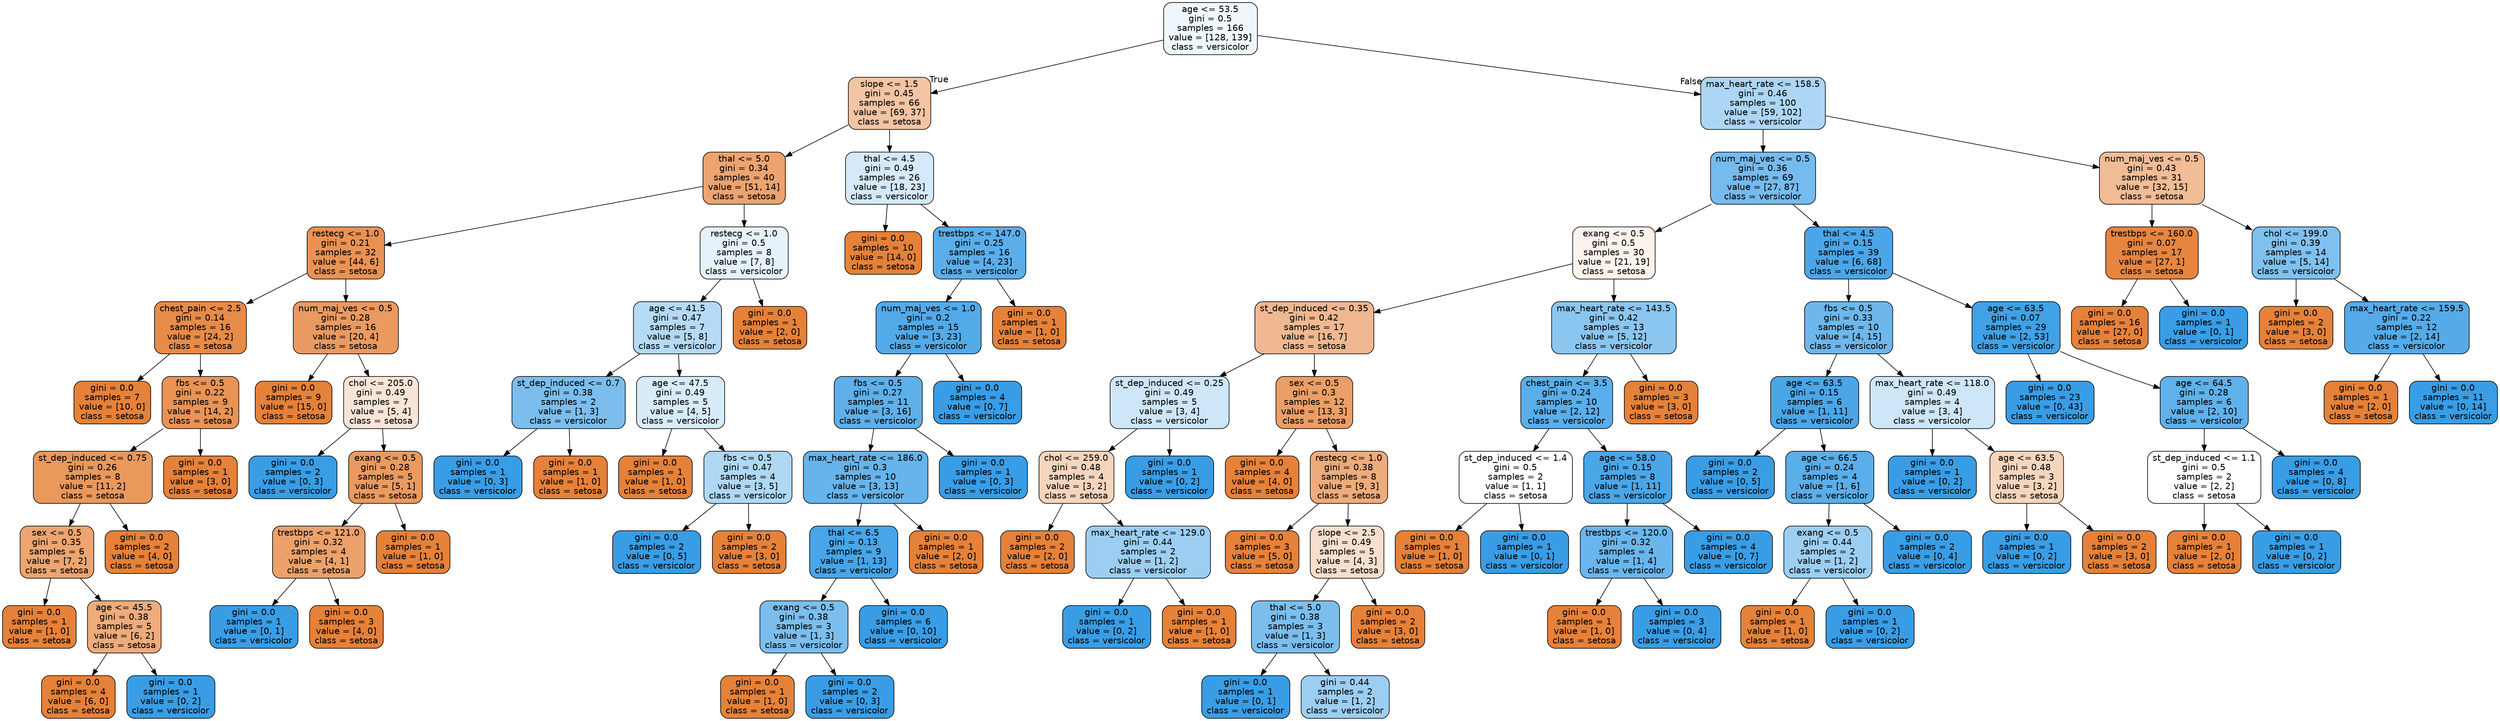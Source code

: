digraph Tree {
node [shape=box, style="filled, rounded", color="black", fontname=helvetica] ;
edge [fontname=helvetica] ;
0 [label="age <= 53.5\ngini = 0.5\nsamples = 166\nvalue = [128, 139]\nclass = versicolor", fillcolor="#399de514"] ;
1 [label="slope <= 1.5\ngini = 0.45\nsamples = 66\nvalue = [69, 37]\nclass = setosa", fillcolor="#e5813976"] ;
0 -> 1 [labeldistance=2.5, labelangle=45, headlabel="True"] ;
2 [label="thal <= 5.0\ngini = 0.34\nsamples = 40\nvalue = [51, 14]\nclass = setosa", fillcolor="#e58139b9"] ;
1 -> 2 ;
3 [label="restecg <= 1.0\ngini = 0.21\nsamples = 32\nvalue = [44, 6]\nclass = setosa", fillcolor="#e58139dc"] ;
2 -> 3 ;
4 [label="chest_pain <= 2.5\ngini = 0.14\nsamples = 16\nvalue = [24, 2]\nclass = setosa", fillcolor="#e58139ea"] ;
3 -> 4 ;
5 [label="gini = 0.0\nsamples = 7\nvalue = [10, 0]\nclass = setosa", fillcolor="#e58139ff"] ;
4 -> 5 ;
6 [label="fbs <= 0.5\ngini = 0.22\nsamples = 9\nvalue = [14, 2]\nclass = setosa", fillcolor="#e58139db"] ;
4 -> 6 ;
7 [label="st_dep_induced <= 0.75\ngini = 0.26\nsamples = 8\nvalue = [11, 2]\nclass = setosa", fillcolor="#e58139d1"] ;
6 -> 7 ;
8 [label="sex <= 0.5\ngini = 0.35\nsamples = 6\nvalue = [7, 2]\nclass = setosa", fillcolor="#e58139b6"] ;
7 -> 8 ;
9 [label="gini = 0.0\nsamples = 1\nvalue = [1, 0]\nclass = setosa", fillcolor="#e58139ff"] ;
8 -> 9 ;
10 [label="age <= 45.5\ngini = 0.38\nsamples = 5\nvalue = [6, 2]\nclass = setosa", fillcolor="#e58139aa"] ;
8 -> 10 ;
11 [label="gini = 0.0\nsamples = 4\nvalue = [6, 0]\nclass = setosa", fillcolor="#e58139ff"] ;
10 -> 11 ;
12 [label="gini = 0.0\nsamples = 1\nvalue = [0, 2]\nclass = versicolor", fillcolor="#399de5ff"] ;
10 -> 12 ;
13 [label="gini = 0.0\nsamples = 2\nvalue = [4, 0]\nclass = setosa", fillcolor="#e58139ff"] ;
7 -> 13 ;
14 [label="gini = 0.0\nsamples = 1\nvalue = [3, 0]\nclass = setosa", fillcolor="#e58139ff"] ;
6 -> 14 ;
15 [label="num_maj_ves <= 0.5\ngini = 0.28\nsamples = 16\nvalue = [20, 4]\nclass = setosa", fillcolor="#e58139cc"] ;
3 -> 15 ;
16 [label="gini = 0.0\nsamples = 9\nvalue = [15, 0]\nclass = setosa", fillcolor="#e58139ff"] ;
15 -> 16 ;
17 [label="chol <= 205.0\ngini = 0.49\nsamples = 7\nvalue = [5, 4]\nclass = setosa", fillcolor="#e5813933"] ;
15 -> 17 ;
18 [label="gini = 0.0\nsamples = 2\nvalue = [0, 3]\nclass = versicolor", fillcolor="#399de5ff"] ;
17 -> 18 ;
19 [label="exang <= 0.5\ngini = 0.28\nsamples = 5\nvalue = [5, 1]\nclass = setosa", fillcolor="#e58139cc"] ;
17 -> 19 ;
20 [label="trestbps <= 121.0\ngini = 0.32\nsamples = 4\nvalue = [4, 1]\nclass = setosa", fillcolor="#e58139bf"] ;
19 -> 20 ;
21 [label="gini = 0.0\nsamples = 1\nvalue = [0, 1]\nclass = versicolor", fillcolor="#399de5ff"] ;
20 -> 21 ;
22 [label="gini = 0.0\nsamples = 3\nvalue = [4, 0]\nclass = setosa", fillcolor="#e58139ff"] ;
20 -> 22 ;
23 [label="gini = 0.0\nsamples = 1\nvalue = [1, 0]\nclass = setosa", fillcolor="#e58139ff"] ;
19 -> 23 ;
24 [label="restecg <= 1.0\ngini = 0.5\nsamples = 8\nvalue = [7, 8]\nclass = versicolor", fillcolor="#399de520"] ;
2 -> 24 ;
25 [label="age <= 41.5\ngini = 0.47\nsamples = 7\nvalue = [5, 8]\nclass = versicolor", fillcolor="#399de560"] ;
24 -> 25 ;
26 [label="st_dep_induced <= 0.7\ngini = 0.38\nsamples = 2\nvalue = [1, 3]\nclass = versicolor", fillcolor="#399de5aa"] ;
25 -> 26 ;
27 [label="gini = 0.0\nsamples = 1\nvalue = [0, 3]\nclass = versicolor", fillcolor="#399de5ff"] ;
26 -> 27 ;
28 [label="gini = 0.0\nsamples = 1\nvalue = [1, 0]\nclass = setosa", fillcolor="#e58139ff"] ;
26 -> 28 ;
29 [label="age <= 47.5\ngini = 0.49\nsamples = 5\nvalue = [4, 5]\nclass = versicolor", fillcolor="#399de533"] ;
25 -> 29 ;
30 [label="gini = 0.0\nsamples = 1\nvalue = [1, 0]\nclass = setosa", fillcolor="#e58139ff"] ;
29 -> 30 ;
31 [label="fbs <= 0.5\ngini = 0.47\nsamples = 4\nvalue = [3, 5]\nclass = versicolor", fillcolor="#399de566"] ;
29 -> 31 ;
32 [label="gini = 0.0\nsamples = 2\nvalue = [0, 5]\nclass = versicolor", fillcolor="#399de5ff"] ;
31 -> 32 ;
33 [label="gini = 0.0\nsamples = 2\nvalue = [3, 0]\nclass = setosa", fillcolor="#e58139ff"] ;
31 -> 33 ;
34 [label="gini = 0.0\nsamples = 1\nvalue = [2, 0]\nclass = setosa", fillcolor="#e58139ff"] ;
24 -> 34 ;
35 [label="thal <= 4.5\ngini = 0.49\nsamples = 26\nvalue = [18, 23]\nclass = versicolor", fillcolor="#399de537"] ;
1 -> 35 ;
36 [label="gini = 0.0\nsamples = 10\nvalue = [14, 0]\nclass = setosa", fillcolor="#e58139ff"] ;
35 -> 36 ;
37 [label="trestbps <= 147.0\ngini = 0.25\nsamples = 16\nvalue = [4, 23]\nclass = versicolor", fillcolor="#399de5d3"] ;
35 -> 37 ;
38 [label="num_maj_ves <= 1.0\ngini = 0.2\nsamples = 15\nvalue = [3, 23]\nclass = versicolor", fillcolor="#399de5de"] ;
37 -> 38 ;
39 [label="fbs <= 0.5\ngini = 0.27\nsamples = 11\nvalue = [3, 16]\nclass = versicolor", fillcolor="#399de5cf"] ;
38 -> 39 ;
40 [label="max_heart_rate <= 186.0\ngini = 0.3\nsamples = 10\nvalue = [3, 13]\nclass = versicolor", fillcolor="#399de5c4"] ;
39 -> 40 ;
41 [label="thal <= 6.5\ngini = 0.13\nsamples = 9\nvalue = [1, 13]\nclass = versicolor", fillcolor="#399de5eb"] ;
40 -> 41 ;
42 [label="exang <= 0.5\ngini = 0.38\nsamples = 3\nvalue = [1, 3]\nclass = versicolor", fillcolor="#399de5aa"] ;
41 -> 42 ;
43 [label="gini = 0.0\nsamples = 1\nvalue = [1, 0]\nclass = setosa", fillcolor="#e58139ff"] ;
42 -> 43 ;
44 [label="gini = 0.0\nsamples = 2\nvalue = [0, 3]\nclass = versicolor", fillcolor="#399de5ff"] ;
42 -> 44 ;
45 [label="gini = 0.0\nsamples = 6\nvalue = [0, 10]\nclass = versicolor", fillcolor="#399de5ff"] ;
41 -> 45 ;
46 [label="gini = 0.0\nsamples = 1\nvalue = [2, 0]\nclass = setosa", fillcolor="#e58139ff"] ;
40 -> 46 ;
47 [label="gini = 0.0\nsamples = 1\nvalue = [0, 3]\nclass = versicolor", fillcolor="#399de5ff"] ;
39 -> 47 ;
48 [label="gini = 0.0\nsamples = 4\nvalue = [0, 7]\nclass = versicolor", fillcolor="#399de5ff"] ;
38 -> 48 ;
49 [label="gini = 0.0\nsamples = 1\nvalue = [1, 0]\nclass = setosa", fillcolor="#e58139ff"] ;
37 -> 49 ;
50 [label="max_heart_rate <= 158.5\ngini = 0.46\nsamples = 100\nvalue = [59, 102]\nclass = versicolor", fillcolor="#399de56b"] ;
0 -> 50 [labeldistance=2.5, labelangle=-45, headlabel="False"] ;
51 [label="num_maj_ves <= 0.5\ngini = 0.36\nsamples = 69\nvalue = [27, 87]\nclass = versicolor", fillcolor="#399de5b0"] ;
50 -> 51 ;
52 [label="exang <= 0.5\ngini = 0.5\nsamples = 30\nvalue = [21, 19]\nclass = setosa", fillcolor="#e5813918"] ;
51 -> 52 ;
53 [label="st_dep_induced <= 0.35\ngini = 0.42\nsamples = 17\nvalue = [16, 7]\nclass = setosa", fillcolor="#e581398f"] ;
52 -> 53 ;
54 [label="st_dep_induced <= 0.25\ngini = 0.49\nsamples = 5\nvalue = [3, 4]\nclass = versicolor", fillcolor="#399de540"] ;
53 -> 54 ;
55 [label="chol <= 259.0\ngini = 0.48\nsamples = 4\nvalue = [3, 2]\nclass = setosa", fillcolor="#e5813955"] ;
54 -> 55 ;
56 [label="gini = 0.0\nsamples = 2\nvalue = [2, 0]\nclass = setosa", fillcolor="#e58139ff"] ;
55 -> 56 ;
57 [label="max_heart_rate <= 129.0\ngini = 0.44\nsamples = 2\nvalue = [1, 2]\nclass = versicolor", fillcolor="#399de57f"] ;
55 -> 57 ;
58 [label="gini = 0.0\nsamples = 1\nvalue = [0, 2]\nclass = versicolor", fillcolor="#399de5ff"] ;
57 -> 58 ;
59 [label="gini = 0.0\nsamples = 1\nvalue = [1, 0]\nclass = setosa", fillcolor="#e58139ff"] ;
57 -> 59 ;
60 [label="gini = 0.0\nsamples = 1\nvalue = [0, 2]\nclass = versicolor", fillcolor="#399de5ff"] ;
54 -> 60 ;
61 [label="sex <= 0.5\ngini = 0.3\nsamples = 12\nvalue = [13, 3]\nclass = setosa", fillcolor="#e58139c4"] ;
53 -> 61 ;
62 [label="gini = 0.0\nsamples = 4\nvalue = [4, 0]\nclass = setosa", fillcolor="#e58139ff"] ;
61 -> 62 ;
63 [label="restecg <= 1.0\ngini = 0.38\nsamples = 8\nvalue = [9, 3]\nclass = setosa", fillcolor="#e58139aa"] ;
61 -> 63 ;
64 [label="gini = 0.0\nsamples = 3\nvalue = [5, 0]\nclass = setosa", fillcolor="#e58139ff"] ;
63 -> 64 ;
65 [label="slope <= 2.5\ngini = 0.49\nsamples = 5\nvalue = [4, 3]\nclass = setosa", fillcolor="#e5813940"] ;
63 -> 65 ;
66 [label="thal <= 5.0\ngini = 0.38\nsamples = 3\nvalue = [1, 3]\nclass = versicolor", fillcolor="#399de5aa"] ;
65 -> 66 ;
67 [label="gini = 0.0\nsamples = 1\nvalue = [0, 1]\nclass = versicolor", fillcolor="#399de5ff"] ;
66 -> 67 ;
68 [label="gini = 0.44\nsamples = 2\nvalue = [1, 2]\nclass = versicolor", fillcolor="#399de57f"] ;
66 -> 68 ;
69 [label="gini = 0.0\nsamples = 2\nvalue = [3, 0]\nclass = setosa", fillcolor="#e58139ff"] ;
65 -> 69 ;
70 [label="max_heart_rate <= 143.5\ngini = 0.42\nsamples = 13\nvalue = [5, 12]\nclass = versicolor", fillcolor="#399de595"] ;
52 -> 70 ;
71 [label="chest_pain <= 3.5\ngini = 0.24\nsamples = 10\nvalue = [2, 12]\nclass = versicolor", fillcolor="#399de5d4"] ;
70 -> 71 ;
72 [label="st_dep_induced <= 1.4\ngini = 0.5\nsamples = 2\nvalue = [1, 1]\nclass = setosa", fillcolor="#e5813900"] ;
71 -> 72 ;
73 [label="gini = 0.0\nsamples = 1\nvalue = [1, 0]\nclass = setosa", fillcolor="#e58139ff"] ;
72 -> 73 ;
74 [label="gini = 0.0\nsamples = 1\nvalue = [0, 1]\nclass = versicolor", fillcolor="#399de5ff"] ;
72 -> 74 ;
75 [label="age <= 58.0\ngini = 0.15\nsamples = 8\nvalue = [1, 11]\nclass = versicolor", fillcolor="#399de5e8"] ;
71 -> 75 ;
76 [label="trestbps <= 120.0\ngini = 0.32\nsamples = 4\nvalue = [1, 4]\nclass = versicolor", fillcolor="#399de5bf"] ;
75 -> 76 ;
77 [label="gini = 0.0\nsamples = 1\nvalue = [1, 0]\nclass = setosa", fillcolor="#e58139ff"] ;
76 -> 77 ;
78 [label="gini = 0.0\nsamples = 3\nvalue = [0, 4]\nclass = versicolor", fillcolor="#399de5ff"] ;
76 -> 78 ;
79 [label="gini = 0.0\nsamples = 4\nvalue = [0, 7]\nclass = versicolor", fillcolor="#399de5ff"] ;
75 -> 79 ;
80 [label="gini = 0.0\nsamples = 3\nvalue = [3, 0]\nclass = setosa", fillcolor="#e58139ff"] ;
70 -> 80 ;
81 [label="thal <= 4.5\ngini = 0.15\nsamples = 39\nvalue = [6, 68]\nclass = versicolor", fillcolor="#399de5e9"] ;
51 -> 81 ;
82 [label="fbs <= 0.5\ngini = 0.33\nsamples = 10\nvalue = [4, 15]\nclass = versicolor", fillcolor="#399de5bb"] ;
81 -> 82 ;
83 [label="age <= 63.5\ngini = 0.15\nsamples = 6\nvalue = [1, 11]\nclass = versicolor", fillcolor="#399de5e8"] ;
82 -> 83 ;
84 [label="gini = 0.0\nsamples = 2\nvalue = [0, 5]\nclass = versicolor", fillcolor="#399de5ff"] ;
83 -> 84 ;
85 [label="age <= 66.5\ngini = 0.24\nsamples = 4\nvalue = [1, 6]\nclass = versicolor", fillcolor="#399de5d4"] ;
83 -> 85 ;
86 [label="exang <= 0.5\ngini = 0.44\nsamples = 2\nvalue = [1, 2]\nclass = versicolor", fillcolor="#399de57f"] ;
85 -> 86 ;
87 [label="gini = 0.0\nsamples = 1\nvalue = [1, 0]\nclass = setosa", fillcolor="#e58139ff"] ;
86 -> 87 ;
88 [label="gini = 0.0\nsamples = 1\nvalue = [0, 2]\nclass = versicolor", fillcolor="#399de5ff"] ;
86 -> 88 ;
89 [label="gini = 0.0\nsamples = 2\nvalue = [0, 4]\nclass = versicolor", fillcolor="#399de5ff"] ;
85 -> 89 ;
90 [label="max_heart_rate <= 118.0\ngini = 0.49\nsamples = 4\nvalue = [3, 4]\nclass = versicolor", fillcolor="#399de540"] ;
82 -> 90 ;
91 [label="gini = 0.0\nsamples = 1\nvalue = [0, 2]\nclass = versicolor", fillcolor="#399de5ff"] ;
90 -> 91 ;
92 [label="age <= 63.5\ngini = 0.48\nsamples = 3\nvalue = [3, 2]\nclass = setosa", fillcolor="#e5813955"] ;
90 -> 92 ;
93 [label="gini = 0.0\nsamples = 1\nvalue = [0, 2]\nclass = versicolor", fillcolor="#399de5ff"] ;
92 -> 93 ;
94 [label="gini = 0.0\nsamples = 2\nvalue = [3, 0]\nclass = setosa", fillcolor="#e58139ff"] ;
92 -> 94 ;
95 [label="age <= 63.5\ngini = 0.07\nsamples = 29\nvalue = [2, 53]\nclass = versicolor", fillcolor="#399de5f5"] ;
81 -> 95 ;
96 [label="gini = 0.0\nsamples = 23\nvalue = [0, 43]\nclass = versicolor", fillcolor="#399de5ff"] ;
95 -> 96 ;
97 [label="age <= 64.5\ngini = 0.28\nsamples = 6\nvalue = [2, 10]\nclass = versicolor", fillcolor="#399de5cc"] ;
95 -> 97 ;
98 [label="st_dep_induced <= 1.1\ngini = 0.5\nsamples = 2\nvalue = [2, 2]\nclass = setosa", fillcolor="#e5813900"] ;
97 -> 98 ;
99 [label="gini = 0.0\nsamples = 1\nvalue = [2, 0]\nclass = setosa", fillcolor="#e58139ff"] ;
98 -> 99 ;
100 [label="gini = 0.0\nsamples = 1\nvalue = [0, 2]\nclass = versicolor", fillcolor="#399de5ff"] ;
98 -> 100 ;
101 [label="gini = 0.0\nsamples = 4\nvalue = [0, 8]\nclass = versicolor", fillcolor="#399de5ff"] ;
97 -> 101 ;
102 [label="num_maj_ves <= 0.5\ngini = 0.43\nsamples = 31\nvalue = [32, 15]\nclass = setosa", fillcolor="#e5813987"] ;
50 -> 102 ;
103 [label="trestbps <= 160.0\ngini = 0.07\nsamples = 17\nvalue = [27, 1]\nclass = setosa", fillcolor="#e58139f6"] ;
102 -> 103 ;
104 [label="gini = 0.0\nsamples = 16\nvalue = [27, 0]\nclass = setosa", fillcolor="#e58139ff"] ;
103 -> 104 ;
105 [label="gini = 0.0\nsamples = 1\nvalue = [0, 1]\nclass = versicolor", fillcolor="#399de5ff"] ;
103 -> 105 ;
106 [label="chol <= 199.0\ngini = 0.39\nsamples = 14\nvalue = [5, 14]\nclass = versicolor", fillcolor="#399de5a4"] ;
102 -> 106 ;
107 [label="gini = 0.0\nsamples = 2\nvalue = [3, 0]\nclass = setosa", fillcolor="#e58139ff"] ;
106 -> 107 ;
108 [label="max_heart_rate <= 159.5\ngini = 0.22\nsamples = 12\nvalue = [2, 14]\nclass = versicolor", fillcolor="#399de5db"] ;
106 -> 108 ;
109 [label="gini = 0.0\nsamples = 1\nvalue = [2, 0]\nclass = setosa", fillcolor="#e58139ff"] ;
108 -> 109 ;
110 [label="gini = 0.0\nsamples = 11\nvalue = [0, 14]\nclass = versicolor", fillcolor="#399de5ff"] ;
108 -> 110 ;
}